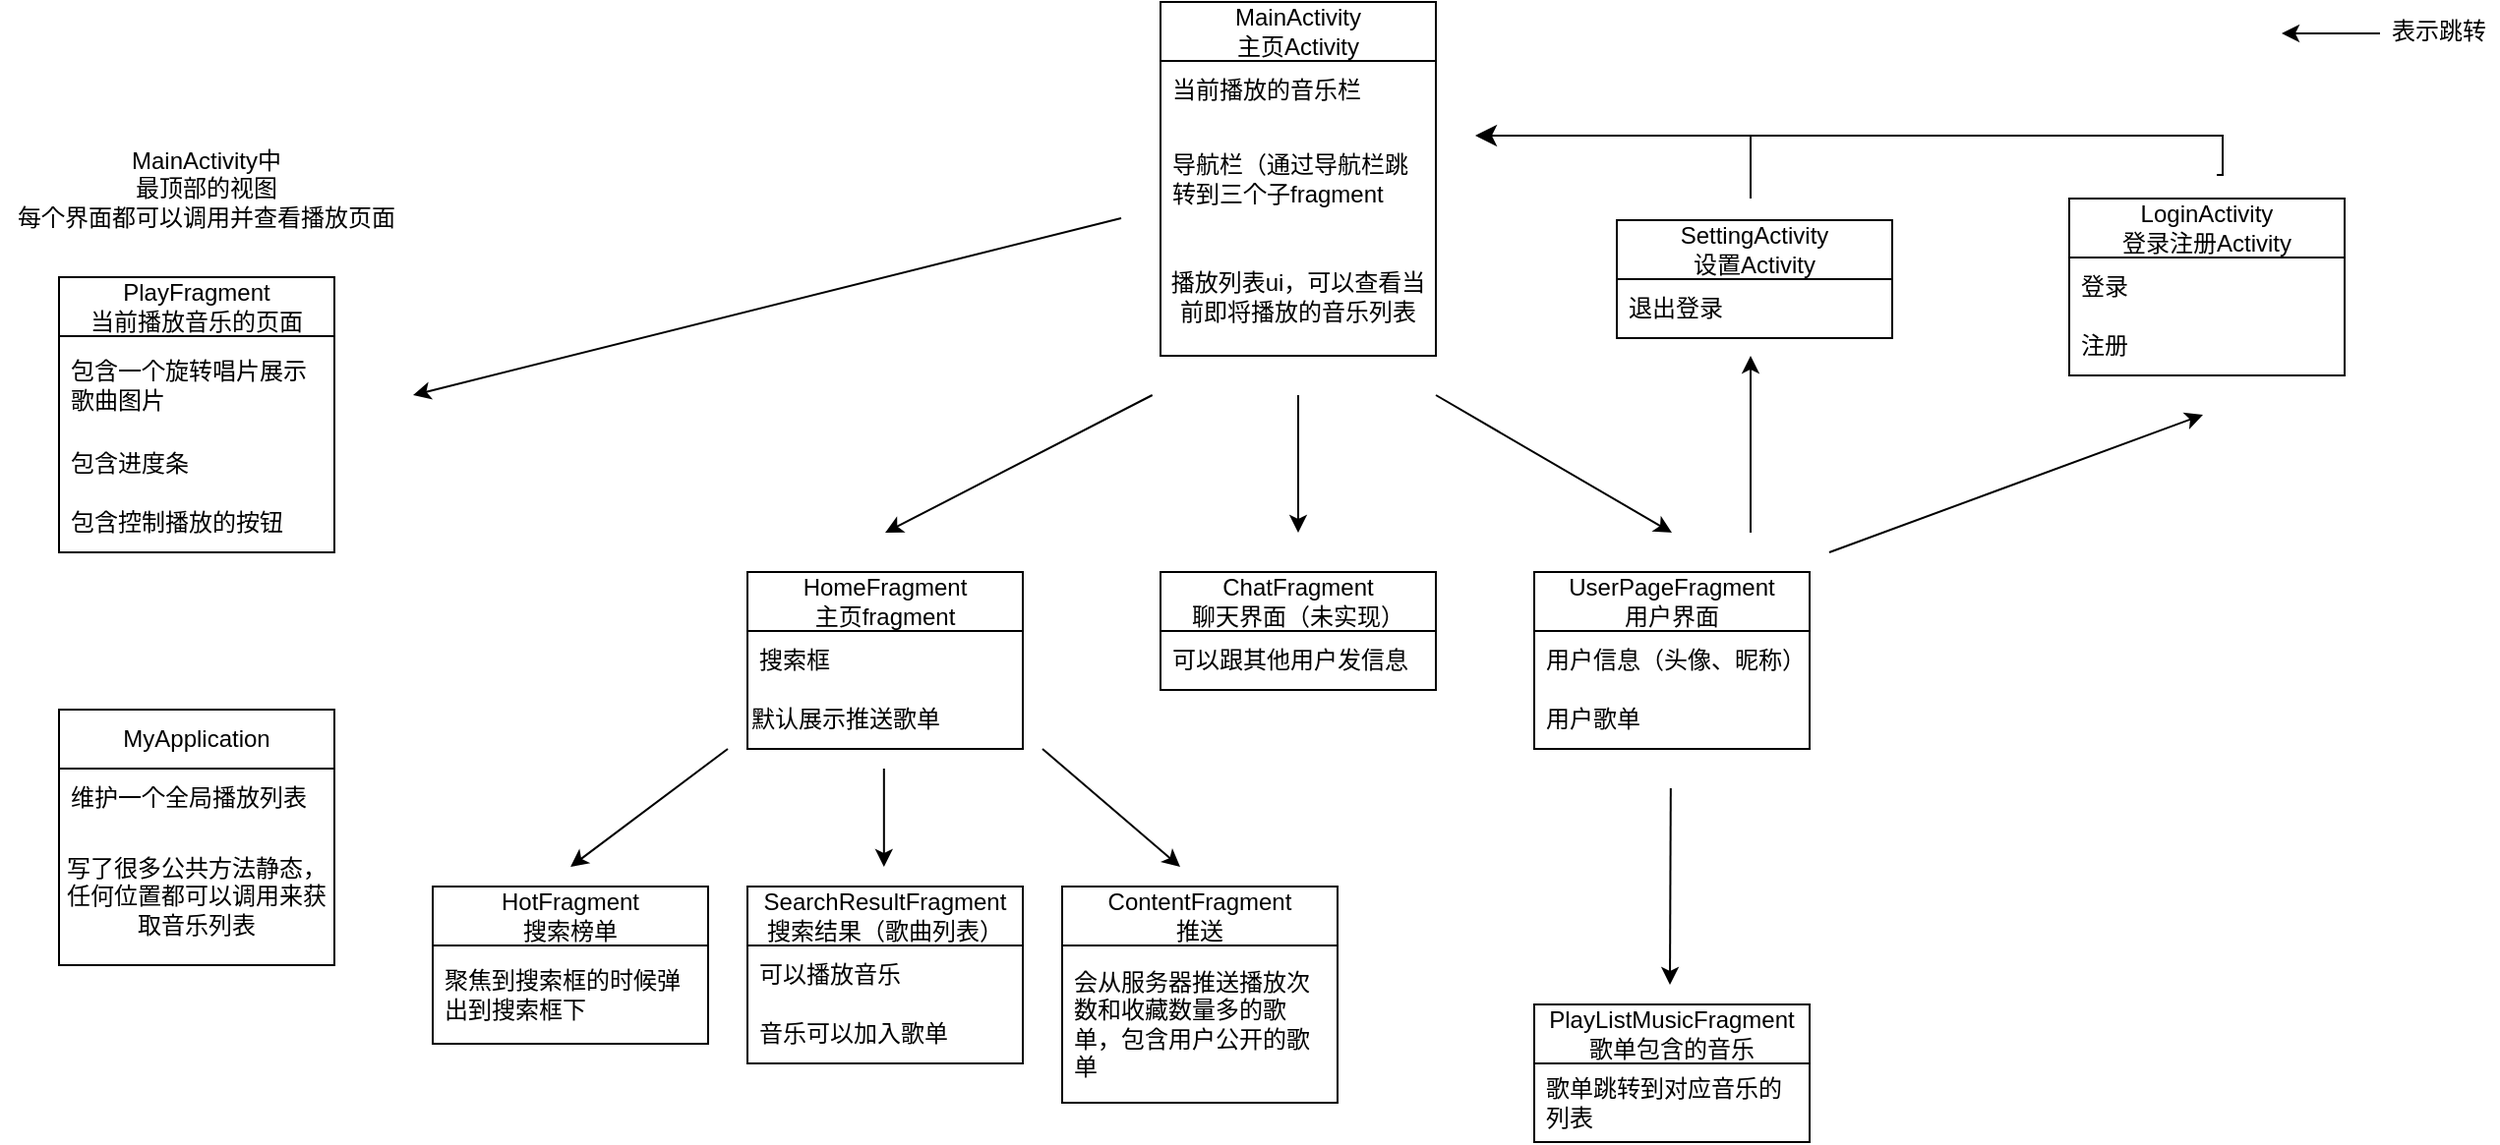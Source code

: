 <mxfile version="25.0.0">
  <diagram id="C5RBs43oDa-KdzZeNtuy" name="Page-1">
    <mxGraphModel dx="2479" dy="2135" grid="1" gridSize="10" guides="1" tooltips="1" connect="1" arrows="1" fold="1" page="1" pageScale="1" pageWidth="827" pageHeight="1169" math="0" shadow="0">
      <root>
        <mxCell id="WIyWlLk6GJQsqaUBKTNV-0" />
        <mxCell id="WIyWlLk6GJQsqaUBKTNV-1" parent="WIyWlLk6GJQsqaUBKTNV-0" />
        <mxCell id="K0ObgiceF9-cRL7YlSrj-2" value="My&lt;span style=&quot;background-color: initial;&quot;&gt;Application&lt;/span&gt;" style="swimlane;fontStyle=0;childLayout=stackLayout;horizontal=1;startSize=30;horizontalStack=0;resizeParent=1;resizeParentMax=0;resizeLast=0;collapsible=1;marginBottom=0;whiteSpace=wrap;html=1;" vertex="1" parent="WIyWlLk6GJQsqaUBKTNV-1">
          <mxGeometry x="-770" y="200" width="140" height="130" as="geometry" />
        </mxCell>
        <mxCell id="K0ObgiceF9-cRL7YlSrj-3" value="维护一个全局播放列表" style="text;strokeColor=none;fillColor=none;align=left;verticalAlign=middle;spacingLeft=4;spacingRight=4;overflow=hidden;points=[[0,0.5],[1,0.5]];portConstraint=eastwest;rotatable=0;whiteSpace=wrap;html=1;" vertex="1" parent="K0ObgiceF9-cRL7YlSrj-2">
          <mxGeometry y="30" width="140" height="30" as="geometry" />
        </mxCell>
        <mxCell id="K0ObgiceF9-cRL7YlSrj-70" value="写了很多公共方法静态，任何位置都可以调用来获取音乐列表" style="text;html=1;align=center;verticalAlign=middle;whiteSpace=wrap;rounded=0;" vertex="1" parent="K0ObgiceF9-cRL7YlSrj-2">
          <mxGeometry y="60" width="140" height="70" as="geometry" />
        </mxCell>
        <mxCell id="K0ObgiceF9-cRL7YlSrj-6" value="MainAct&lt;span style=&quot;background-color: initial;&quot;&gt;ivity&lt;/span&gt;&lt;div&gt;主页Activity&lt;/div&gt;" style="swimlane;fontStyle=0;childLayout=stackLayout;horizontal=1;startSize=30;horizontalStack=0;resizeParent=1;resizeParentMax=0;resizeLast=0;collapsible=1;marginBottom=0;whiteSpace=wrap;html=1;" vertex="1" parent="WIyWlLk6GJQsqaUBKTNV-1">
          <mxGeometry x="-210" y="-160" width="140" height="180" as="geometry" />
        </mxCell>
        <mxCell id="K0ObgiceF9-cRL7YlSrj-8" value="当前播放的音乐栏" style="text;strokeColor=none;fillColor=none;align=left;verticalAlign=middle;spacingLeft=4;spacingRight=4;overflow=hidden;points=[[0,0.5],[1,0.5]];portConstraint=eastwest;rotatable=0;whiteSpace=wrap;html=1;" vertex="1" parent="K0ObgiceF9-cRL7YlSrj-6">
          <mxGeometry y="30" width="140" height="30" as="geometry" />
        </mxCell>
        <mxCell id="K0ObgiceF9-cRL7YlSrj-7" value="导航栏（通过导航栏跳转到三个子fragment" style="text;strokeColor=none;fillColor=none;align=left;verticalAlign=middle;spacingLeft=4;spacingRight=4;overflow=hidden;points=[[0,0.5],[1,0.5]];portConstraint=eastwest;rotatable=0;whiteSpace=wrap;html=1;" vertex="1" parent="K0ObgiceF9-cRL7YlSrj-6">
          <mxGeometry y="60" width="140" height="60" as="geometry" />
        </mxCell>
        <mxCell id="K0ObgiceF9-cRL7YlSrj-73" value="播放列表ui，可以查看当前即将播放的音乐列表" style="text;html=1;align=center;verticalAlign=middle;whiteSpace=wrap;rounded=0;" vertex="1" parent="K0ObgiceF9-cRL7YlSrj-6">
          <mxGeometry y="120" width="140" height="60" as="geometry" />
        </mxCell>
        <mxCell id="K0ObgiceF9-cRL7YlSrj-10" value="SettingActivity&lt;div&gt;设置Activity&lt;/div&gt;" style="swimlane;fontStyle=0;childLayout=stackLayout;horizontal=1;startSize=30;horizontalStack=0;resizeParent=1;resizeParentMax=0;resizeLast=0;collapsible=1;marginBottom=0;whiteSpace=wrap;html=1;" vertex="1" parent="WIyWlLk6GJQsqaUBKTNV-1">
          <mxGeometry x="22" y="-49" width="140" height="60" as="geometry" />
        </mxCell>
        <mxCell id="K0ObgiceF9-cRL7YlSrj-11" value="退出登录" style="text;strokeColor=none;fillColor=none;align=left;verticalAlign=middle;spacingLeft=4;spacingRight=4;overflow=hidden;points=[[0,0.5],[1,0.5]];portConstraint=eastwest;rotatable=0;whiteSpace=wrap;html=1;" vertex="1" parent="K0ObgiceF9-cRL7YlSrj-10">
          <mxGeometry y="30" width="140" height="30" as="geometry" />
        </mxCell>
        <mxCell id="K0ObgiceF9-cRL7YlSrj-14" value="HomeFragment&lt;div&gt;主页fragment&lt;/div&gt;" style="swimlane;fontStyle=0;childLayout=stackLayout;horizontal=1;startSize=30;horizontalStack=0;resizeParent=1;resizeParentMax=0;resizeLast=0;collapsible=1;marginBottom=0;whiteSpace=wrap;html=1;" vertex="1" parent="WIyWlLk6GJQsqaUBKTNV-1">
          <mxGeometry x="-420" y="130" width="140" height="90" as="geometry" />
        </mxCell>
        <mxCell id="K0ObgiceF9-cRL7YlSrj-15" value="搜索框" style="text;strokeColor=none;fillColor=none;align=left;verticalAlign=middle;spacingLeft=4;spacingRight=4;overflow=hidden;points=[[0,0.5],[1,0.5]];portConstraint=eastwest;rotatable=0;whiteSpace=wrap;html=1;" vertex="1" parent="K0ObgiceF9-cRL7YlSrj-14">
          <mxGeometry y="30" width="140" height="30" as="geometry" />
        </mxCell>
        <mxCell id="K0ObgiceF9-cRL7YlSrj-42" value="默认展示推送歌单" style="text;html=1;align=left;verticalAlign=middle;whiteSpace=wrap;rounded=0;" vertex="1" parent="K0ObgiceF9-cRL7YlSrj-14">
          <mxGeometry y="60" width="140" height="30" as="geometry" />
        </mxCell>
        <mxCell id="K0ObgiceF9-cRL7YlSrj-18" value="ChatFragment&lt;div&gt;聊天界面（未实现&lt;span style=&quot;background-color: initial;&quot;&gt;）&lt;/span&gt;&lt;/div&gt;" style="swimlane;fontStyle=0;childLayout=stackLayout;horizontal=1;startSize=30;horizontalStack=0;resizeParent=1;resizeParentMax=0;resizeLast=0;collapsible=1;marginBottom=0;whiteSpace=wrap;html=1;" vertex="1" parent="WIyWlLk6GJQsqaUBKTNV-1">
          <mxGeometry x="-210" y="130" width="140" height="60" as="geometry" />
        </mxCell>
        <mxCell id="K0ObgiceF9-cRL7YlSrj-19" value="可以跟其他用户发信息" style="text;strokeColor=none;fillColor=none;align=left;verticalAlign=middle;spacingLeft=4;spacingRight=4;overflow=hidden;points=[[0,0.5],[1,0.5]];portConstraint=eastwest;rotatable=0;whiteSpace=wrap;html=1;" vertex="1" parent="K0ObgiceF9-cRL7YlSrj-18">
          <mxGeometry y="30" width="140" height="30" as="geometry" />
        </mxCell>
        <mxCell id="K0ObgiceF9-cRL7YlSrj-22" value="UserPageFragment&lt;div&gt;用户界面&lt;/div&gt;" style="swimlane;fontStyle=0;childLayout=stackLayout;horizontal=1;startSize=30;horizontalStack=0;resizeParent=1;resizeParentMax=0;resizeLast=0;collapsible=1;marginBottom=0;whiteSpace=wrap;html=1;" vertex="1" parent="WIyWlLk6GJQsqaUBKTNV-1">
          <mxGeometry x="-20" y="130" width="140" height="90" as="geometry" />
        </mxCell>
        <mxCell id="K0ObgiceF9-cRL7YlSrj-23" value="用户信息（头像、昵称）" style="text;strokeColor=none;fillColor=none;align=left;verticalAlign=middle;spacingLeft=4;spacingRight=4;overflow=hidden;points=[[0,0.5],[1,0.5]];portConstraint=eastwest;rotatable=0;whiteSpace=wrap;html=1;" vertex="1" parent="K0ObgiceF9-cRL7YlSrj-22">
          <mxGeometry y="30" width="140" height="30" as="geometry" />
        </mxCell>
        <mxCell id="K0ObgiceF9-cRL7YlSrj-24" value="用户歌单" style="text;strokeColor=none;fillColor=none;align=left;verticalAlign=middle;spacingLeft=4;spacingRight=4;overflow=hidden;points=[[0,0.5],[1,0.5]];portConstraint=eastwest;rotatable=0;whiteSpace=wrap;html=1;" vertex="1" parent="K0ObgiceF9-cRL7YlSrj-22">
          <mxGeometry y="60" width="140" height="30" as="geometry" />
        </mxCell>
        <mxCell id="K0ObgiceF9-cRL7YlSrj-26" value="HotFragment&lt;div&gt;搜索榜单&lt;/div&gt;" style="swimlane;fontStyle=0;childLayout=stackLayout;horizontal=1;startSize=30;horizontalStack=0;resizeParent=1;resizeParentMax=0;resizeLast=0;collapsible=1;marginBottom=0;whiteSpace=wrap;html=1;" vertex="1" parent="WIyWlLk6GJQsqaUBKTNV-1">
          <mxGeometry x="-580" y="290" width="140" height="80" as="geometry" />
        </mxCell>
        <mxCell id="K0ObgiceF9-cRL7YlSrj-27" value="聚焦到搜索框的时候弹出到搜索框下" style="text;strokeColor=none;fillColor=none;align=left;verticalAlign=middle;spacingLeft=4;spacingRight=4;overflow=hidden;points=[[0,0.5],[1,0.5]];portConstraint=eastwest;rotatable=0;whiteSpace=wrap;html=1;" vertex="1" parent="K0ObgiceF9-cRL7YlSrj-26">
          <mxGeometry y="30" width="140" height="50" as="geometry" />
        </mxCell>
        <mxCell id="K0ObgiceF9-cRL7YlSrj-30" value="SearchResultFragment&lt;div&gt;搜索结果（歌曲列表）&lt;/div&gt;" style="swimlane;fontStyle=0;childLayout=stackLayout;horizontal=1;startSize=30;horizontalStack=0;resizeParent=1;resizeParentMax=0;resizeLast=0;collapsible=1;marginBottom=0;whiteSpace=wrap;html=1;" vertex="1" parent="WIyWlLk6GJQsqaUBKTNV-1">
          <mxGeometry x="-420" y="290" width="140" height="90" as="geometry" />
        </mxCell>
        <mxCell id="K0ObgiceF9-cRL7YlSrj-31" value="可以播放音乐" style="text;strokeColor=none;fillColor=none;align=left;verticalAlign=middle;spacingLeft=4;spacingRight=4;overflow=hidden;points=[[0,0.5],[1,0.5]];portConstraint=eastwest;rotatable=0;whiteSpace=wrap;html=1;" vertex="1" parent="K0ObgiceF9-cRL7YlSrj-30">
          <mxGeometry y="30" width="140" height="30" as="geometry" />
        </mxCell>
        <mxCell id="K0ObgiceF9-cRL7YlSrj-32" value="音乐可以加入歌单" style="text;strokeColor=none;fillColor=none;align=left;verticalAlign=middle;spacingLeft=4;spacingRight=4;overflow=hidden;points=[[0,0.5],[1,0.5]];portConstraint=eastwest;rotatable=0;whiteSpace=wrap;html=1;" vertex="1" parent="K0ObgiceF9-cRL7YlSrj-30">
          <mxGeometry y="60" width="140" height="30" as="geometry" />
        </mxCell>
        <mxCell id="K0ObgiceF9-cRL7YlSrj-34" value="ContentFragment&lt;div&gt;推送&lt;/div&gt;" style="swimlane;fontStyle=0;childLayout=stackLayout;horizontal=1;startSize=30;horizontalStack=0;resizeParent=1;resizeParentMax=0;resizeLast=0;collapsible=1;marginBottom=0;whiteSpace=wrap;html=1;" vertex="1" parent="WIyWlLk6GJQsqaUBKTNV-1">
          <mxGeometry x="-260" y="290" width="140" height="110" as="geometry" />
        </mxCell>
        <mxCell id="K0ObgiceF9-cRL7YlSrj-35" value="会从服务器推送播放次数和收藏数量多的歌单，包含用户公开的歌单" style="text;strokeColor=none;fillColor=none;align=left;verticalAlign=middle;spacingLeft=4;spacingRight=4;overflow=hidden;points=[[0,0.5],[1,0.5]];portConstraint=eastwest;rotatable=0;whiteSpace=wrap;html=1;" vertex="1" parent="K0ObgiceF9-cRL7YlSrj-34">
          <mxGeometry y="30" width="140" height="80" as="geometry" />
        </mxCell>
        <mxCell id="K0ObgiceF9-cRL7YlSrj-38" value="PlayFragment&lt;div&gt;当前播放音乐的页面&lt;/div&gt;" style="swimlane;fontStyle=0;childLayout=stackLayout;horizontal=1;startSize=30;horizontalStack=0;resizeParent=1;resizeParentMax=0;resizeLast=0;collapsible=1;marginBottom=0;whiteSpace=wrap;html=1;" vertex="1" parent="WIyWlLk6GJQsqaUBKTNV-1">
          <mxGeometry x="-770" y="-20" width="140" height="140" as="geometry" />
        </mxCell>
        <mxCell id="K0ObgiceF9-cRL7YlSrj-39" value="包含一个旋转唱片展示歌曲图片" style="text;strokeColor=none;fillColor=none;align=left;verticalAlign=middle;spacingLeft=4;spacingRight=4;overflow=hidden;points=[[0,0.5],[1,0.5]];portConstraint=eastwest;rotatable=0;whiteSpace=wrap;html=1;" vertex="1" parent="K0ObgiceF9-cRL7YlSrj-38">
          <mxGeometry y="30" width="140" height="50" as="geometry" />
        </mxCell>
        <mxCell id="K0ObgiceF9-cRL7YlSrj-40" value="包含进度条" style="text;strokeColor=none;fillColor=none;align=left;verticalAlign=middle;spacingLeft=4;spacingRight=4;overflow=hidden;points=[[0,0.5],[1,0.5]];portConstraint=eastwest;rotatable=0;whiteSpace=wrap;html=1;" vertex="1" parent="K0ObgiceF9-cRL7YlSrj-38">
          <mxGeometry y="80" width="140" height="30" as="geometry" />
        </mxCell>
        <mxCell id="K0ObgiceF9-cRL7YlSrj-41" value="包含控制播放的按钮" style="text;strokeColor=none;fillColor=none;align=left;verticalAlign=middle;spacingLeft=4;spacingRight=4;overflow=hidden;points=[[0,0.5],[1,0.5]];portConstraint=eastwest;rotatable=0;whiteSpace=wrap;html=1;" vertex="1" parent="K0ObgiceF9-cRL7YlSrj-38">
          <mxGeometry y="110" width="140" height="30" as="geometry" />
        </mxCell>
        <mxCell id="K0ObgiceF9-cRL7YlSrj-43" value="PlayListMusicFragment&lt;div&gt;歌单包含的音乐&lt;/div&gt;" style="swimlane;fontStyle=0;childLayout=stackLayout;horizontal=1;startSize=30;horizontalStack=0;resizeParent=1;resizeParentMax=0;resizeLast=0;collapsible=1;marginBottom=0;whiteSpace=wrap;html=1;" vertex="1" parent="WIyWlLk6GJQsqaUBKTNV-1">
          <mxGeometry x="-20" y="350" width="140" height="70" as="geometry" />
        </mxCell>
        <mxCell id="K0ObgiceF9-cRL7YlSrj-44" value="歌单跳转到对应音乐的列表" style="text;strokeColor=none;fillColor=none;align=left;verticalAlign=middle;spacingLeft=4;spacingRight=4;overflow=hidden;points=[[0,0.5],[1,0.5]];portConstraint=eastwest;rotatable=0;whiteSpace=wrap;html=1;" vertex="1" parent="K0ObgiceF9-cRL7YlSrj-43">
          <mxGeometry y="30" width="140" height="40" as="geometry" />
        </mxCell>
        <mxCell id="K0ObgiceF9-cRL7YlSrj-47" value="LoginActivity&lt;div&gt;登录注册Activity&lt;/div&gt;" style="swimlane;fontStyle=0;childLayout=stackLayout;horizontal=1;startSize=30;horizontalStack=0;resizeParent=1;resizeParentMax=0;resizeLast=0;collapsible=1;marginBottom=0;whiteSpace=wrap;html=1;" vertex="1" parent="WIyWlLk6GJQsqaUBKTNV-1">
          <mxGeometry x="252" y="-60" width="140" height="90" as="geometry" />
        </mxCell>
        <mxCell id="K0ObgiceF9-cRL7YlSrj-48" value="登录" style="text;strokeColor=none;fillColor=none;align=left;verticalAlign=middle;spacingLeft=4;spacingRight=4;overflow=hidden;points=[[0,0.5],[1,0.5]];portConstraint=eastwest;rotatable=0;whiteSpace=wrap;html=1;" vertex="1" parent="K0ObgiceF9-cRL7YlSrj-47">
          <mxGeometry y="30" width="140" height="30" as="geometry" />
        </mxCell>
        <mxCell id="K0ObgiceF9-cRL7YlSrj-49" value="注册" style="text;strokeColor=none;fillColor=none;align=left;verticalAlign=middle;spacingLeft=4;spacingRight=4;overflow=hidden;points=[[0,0.5],[1,0.5]];portConstraint=eastwest;rotatable=0;whiteSpace=wrap;html=1;" vertex="1" parent="K0ObgiceF9-cRL7YlSrj-47">
          <mxGeometry y="60" width="140" height="30" as="geometry" />
        </mxCell>
        <mxCell id="K0ObgiceF9-cRL7YlSrj-52" value="" style="endArrow=classic;html=1;rounded=0;" edge="1" parent="WIyWlLk6GJQsqaUBKTNV-1">
          <mxGeometry width="50" height="50" relative="1" as="geometry">
            <mxPoint x="-214.16" y="40" as="sourcePoint" />
            <mxPoint x="-350" y="110" as="targetPoint" />
          </mxGeometry>
        </mxCell>
        <mxCell id="K0ObgiceF9-cRL7YlSrj-53" value="" style="endArrow=classic;html=1;rounded=0;" edge="1" parent="WIyWlLk6GJQsqaUBKTNV-1">
          <mxGeometry width="50" height="50" relative="1" as="geometry">
            <mxPoint x="410" y="-144" as="sourcePoint" />
            <mxPoint x="360" y="-144" as="targetPoint" />
          </mxGeometry>
        </mxCell>
        <mxCell id="K0ObgiceF9-cRL7YlSrj-54" value="表示跳转" style="text;html=1;align=center;verticalAlign=middle;whiteSpace=wrap;rounded=0;" vertex="1" parent="WIyWlLk6GJQsqaUBKTNV-1">
          <mxGeometry x="410" y="-160" width="60" height="30" as="geometry" />
        </mxCell>
        <mxCell id="K0ObgiceF9-cRL7YlSrj-55" value="" style="endArrow=classic;html=1;rounded=0;" edge="1" parent="WIyWlLk6GJQsqaUBKTNV-1">
          <mxGeometry width="50" height="50" relative="1" as="geometry">
            <mxPoint x="-430" y="220" as="sourcePoint" />
            <mxPoint x="-510" y="280" as="targetPoint" />
          </mxGeometry>
        </mxCell>
        <mxCell id="K0ObgiceF9-cRL7YlSrj-56" value="" style="endArrow=classic;html=1;rounded=0;" edge="1" parent="WIyWlLk6GJQsqaUBKTNV-1">
          <mxGeometry width="50" height="50" relative="1" as="geometry">
            <mxPoint x="-350.59" y="230" as="sourcePoint" />
            <mxPoint x="-350.59" y="280" as="targetPoint" />
          </mxGeometry>
        </mxCell>
        <mxCell id="K0ObgiceF9-cRL7YlSrj-57" value="" style="endArrow=classic;html=1;rounded=0;" edge="1" parent="WIyWlLk6GJQsqaUBKTNV-1">
          <mxGeometry width="50" height="50" relative="1" as="geometry">
            <mxPoint x="-270" y="220" as="sourcePoint" />
            <mxPoint x="-200" y="280" as="targetPoint" />
          </mxGeometry>
        </mxCell>
        <mxCell id="K0ObgiceF9-cRL7YlSrj-58" value="" style="endArrow=classic;html=1;rounded=0;" edge="1" parent="WIyWlLk6GJQsqaUBKTNV-1">
          <mxGeometry width="50" height="50" relative="1" as="geometry">
            <mxPoint x="-140" y="40" as="sourcePoint" />
            <mxPoint x="-140" y="110" as="targetPoint" />
          </mxGeometry>
        </mxCell>
        <mxCell id="K0ObgiceF9-cRL7YlSrj-59" value="" style="endArrow=classic;html=1;rounded=0;" edge="1" parent="WIyWlLk6GJQsqaUBKTNV-1">
          <mxGeometry width="50" height="50" relative="1" as="geometry">
            <mxPoint x="-70" y="40" as="sourcePoint" />
            <mxPoint x="50" y="110" as="targetPoint" />
          </mxGeometry>
        </mxCell>
        <mxCell id="K0ObgiceF9-cRL7YlSrj-60" value="" style="endArrow=classic;html=1;rounded=0;" edge="1" parent="WIyWlLk6GJQsqaUBKTNV-1">
          <mxGeometry width="50" height="50" relative="1" as="geometry">
            <mxPoint x="-230" y="-50" as="sourcePoint" />
            <mxPoint x="-590" y="40" as="targetPoint" />
          </mxGeometry>
        </mxCell>
        <mxCell id="K0ObgiceF9-cRL7YlSrj-63" value="" style="endArrow=classic;html=1;rounded=0;" edge="1" parent="WIyWlLk6GJQsqaUBKTNV-1">
          <mxGeometry width="50" height="50" relative="1" as="geometry">
            <mxPoint x="90" y="110" as="sourcePoint" />
            <mxPoint x="90" y="20" as="targetPoint" />
          </mxGeometry>
        </mxCell>
        <mxCell id="K0ObgiceF9-cRL7YlSrj-64" value="" style="endArrow=classic;html=1;rounded=0;" edge="1" parent="WIyWlLk6GJQsqaUBKTNV-1">
          <mxGeometry width="50" height="50" relative="1" as="geometry">
            <mxPoint x="130" y="120" as="sourcePoint" />
            <mxPoint x="320" y="50" as="targetPoint" />
          </mxGeometry>
        </mxCell>
        <mxCell id="K0ObgiceF9-cRL7YlSrj-65" value="" style="edgeStyle=elbowEdgeStyle;elbow=horizontal;endArrow=classic;html=1;curved=0;rounded=0;endSize=8;startSize=8;" edge="1" parent="WIyWlLk6GJQsqaUBKTNV-1">
          <mxGeometry width="50" height="50" relative="1" as="geometry">
            <mxPoint x="327" y="-72" as="sourcePoint" />
            <mxPoint x="-50" y="-92" as="targetPoint" />
            <Array as="points">
              <mxPoint x="330" y="-92" />
            </Array>
          </mxGeometry>
        </mxCell>
        <mxCell id="K0ObgiceF9-cRL7YlSrj-67" value="" style="endArrow=none;html=1;rounded=0;" edge="1" parent="WIyWlLk6GJQsqaUBKTNV-1">
          <mxGeometry width="50" height="50" relative="1" as="geometry">
            <mxPoint x="90" y="-60" as="sourcePoint" />
            <mxPoint x="90" y="-92" as="targetPoint" />
          </mxGeometry>
        </mxCell>
        <mxCell id="K0ObgiceF9-cRL7YlSrj-68" value="" style="endArrow=classic;html=1;rounded=0;" edge="1" parent="WIyWlLk6GJQsqaUBKTNV-1">
          <mxGeometry width="50" height="50" relative="1" as="geometry">
            <mxPoint x="49.41" y="240" as="sourcePoint" />
            <mxPoint x="49" y="340" as="targetPoint" />
          </mxGeometry>
        </mxCell>
        <mxCell id="K0ObgiceF9-cRL7YlSrj-69" value="MainActivity中&lt;div&gt;最顶部的视图&lt;/div&gt;&lt;div&gt;每个界面都可以调用并查看播放页面&lt;/div&gt;" style="text;html=1;align=center;verticalAlign=middle;whiteSpace=wrap;rounded=0;" vertex="1" parent="WIyWlLk6GJQsqaUBKTNV-1">
          <mxGeometry x="-800" y="-100" width="210" height="70" as="geometry" />
        </mxCell>
      </root>
    </mxGraphModel>
  </diagram>
</mxfile>
